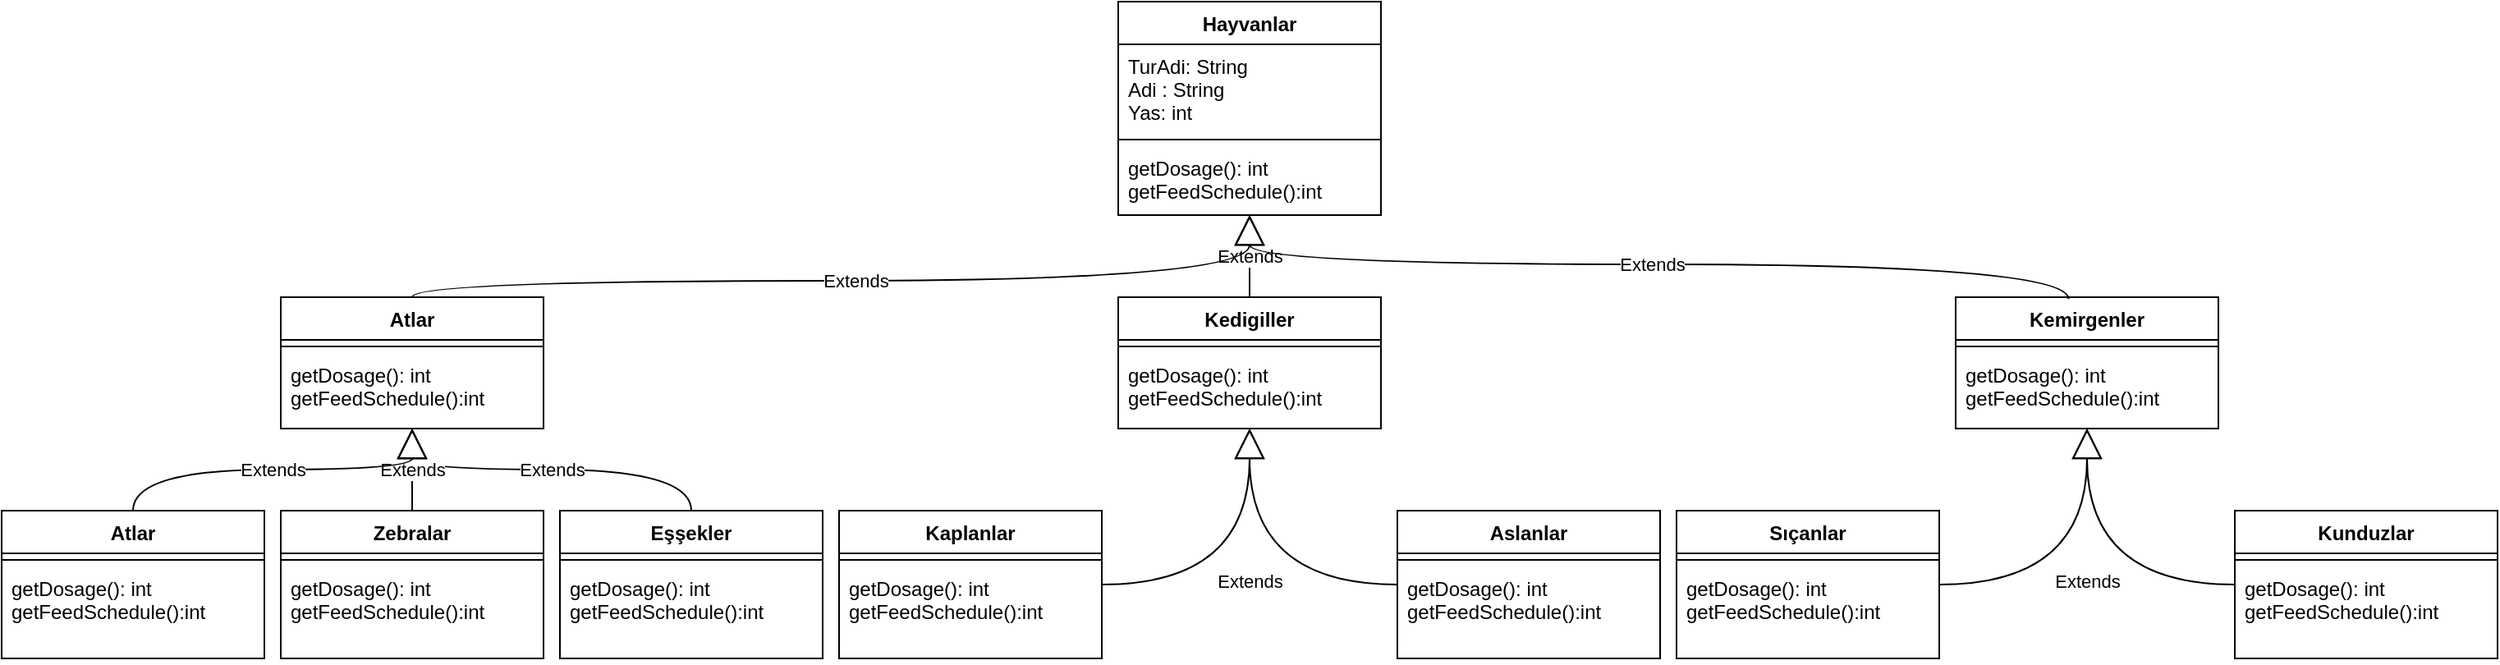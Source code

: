 <mxfile version="20.5.1" type="github">
  <diagram id="pbQOoArL55WusBrc2UMb" name="Sayfa -1">
    <mxGraphModel dx="1935" dy="1651" grid="1" gridSize="10" guides="1" tooltips="1" connect="1" arrows="1" fold="1" page="1" pageScale="1" pageWidth="827" pageHeight="1169" math="0" shadow="0">
      <root>
        <mxCell id="0" />
        <mxCell id="1" parent="0" />
        <mxCell id="lyEam4-Q6kADcq-EyU4K-1" value="Hayvanlar&#xa;" style="swimlane;fontStyle=1;align=center;verticalAlign=top;childLayout=stackLayout;horizontal=1;startSize=26;horizontalStack=0;resizeParent=1;resizeParentMax=0;resizeLast=0;collapsible=1;marginBottom=0;" vertex="1" parent="1">
          <mxGeometry x="350" y="-10" width="160" height="130" as="geometry" />
        </mxCell>
        <mxCell id="lyEam4-Q6kADcq-EyU4K-2" value="TurAdi: String&#xa;Adi : String&#xa;Yas: int" style="text;strokeColor=none;fillColor=none;align=left;verticalAlign=top;spacingLeft=4;spacingRight=4;overflow=hidden;rotatable=0;points=[[0,0.5],[1,0.5]];portConstraint=eastwest;" vertex="1" parent="lyEam4-Q6kADcq-EyU4K-1">
          <mxGeometry y="26" width="160" height="54" as="geometry" />
        </mxCell>
        <mxCell id="lyEam4-Q6kADcq-EyU4K-3" value="" style="line;strokeWidth=1;fillColor=none;align=left;verticalAlign=middle;spacingTop=-1;spacingLeft=3;spacingRight=3;rotatable=0;labelPosition=right;points=[];portConstraint=eastwest;strokeColor=inherit;" vertex="1" parent="lyEam4-Q6kADcq-EyU4K-1">
          <mxGeometry y="80" width="160" height="8" as="geometry" />
        </mxCell>
        <mxCell id="lyEam4-Q6kADcq-EyU4K-4" value="getDosage(): int&#xa;getFeedSchedule():int&#xa;" style="text;strokeColor=none;fillColor=none;align=left;verticalAlign=top;spacingLeft=4;spacingRight=4;overflow=hidden;rotatable=0;points=[[0,0.5],[1,0.5]];portConstraint=eastwest;" vertex="1" parent="lyEam4-Q6kADcq-EyU4K-1">
          <mxGeometry y="88" width="160" height="42" as="geometry" />
        </mxCell>
        <mxCell id="lyEam4-Q6kADcq-EyU4K-5" value="Atlar" style="swimlane;fontStyle=1;align=center;verticalAlign=top;childLayout=stackLayout;horizontal=1;startSize=26;horizontalStack=0;resizeParent=1;resizeParentMax=0;resizeLast=0;collapsible=1;marginBottom=0;" vertex="1" parent="1">
          <mxGeometry x="-160" y="170" width="160" height="80" as="geometry" />
        </mxCell>
        <mxCell id="lyEam4-Q6kADcq-EyU4K-6" value="" style="line;strokeWidth=1;fillColor=none;align=left;verticalAlign=middle;spacingTop=-1;spacingLeft=3;spacingRight=3;rotatable=0;labelPosition=right;points=[];portConstraint=eastwest;strokeColor=inherit;" vertex="1" parent="lyEam4-Q6kADcq-EyU4K-5">
          <mxGeometry y="26" width="160" height="8" as="geometry" />
        </mxCell>
        <mxCell id="lyEam4-Q6kADcq-EyU4K-7" value="getDosage(): int&#xa;getFeedSchedule():int&#xa;" style="text;strokeColor=none;fillColor=none;align=left;verticalAlign=top;spacingLeft=4;spacingRight=4;overflow=hidden;rotatable=0;points=[[0,0.5],[1,0.5]];portConstraint=eastwest;" vertex="1" parent="lyEam4-Q6kADcq-EyU4K-5">
          <mxGeometry y="34" width="160" height="46" as="geometry" />
        </mxCell>
        <mxCell id="lyEam4-Q6kADcq-EyU4K-8" value="Eşşekler" style="swimlane;fontStyle=1;align=center;verticalAlign=top;childLayout=stackLayout;horizontal=1;startSize=26;horizontalStack=0;resizeParent=1;resizeParentMax=0;resizeLast=0;collapsible=1;marginBottom=0;" vertex="1" parent="1">
          <mxGeometry x="10" y="300" width="160" height="90" as="geometry" />
        </mxCell>
        <mxCell id="lyEam4-Q6kADcq-EyU4K-9" value="" style="line;strokeWidth=1;fillColor=none;align=left;verticalAlign=middle;spacingTop=-1;spacingLeft=3;spacingRight=3;rotatable=0;labelPosition=right;points=[];portConstraint=eastwest;strokeColor=inherit;" vertex="1" parent="lyEam4-Q6kADcq-EyU4K-8">
          <mxGeometry y="26" width="160" height="8" as="geometry" />
        </mxCell>
        <mxCell id="lyEam4-Q6kADcq-EyU4K-10" value="getDosage(): int&#xa;getFeedSchedule():int&#xa;" style="text;strokeColor=none;fillColor=none;align=left;verticalAlign=top;spacingLeft=4;spacingRight=4;overflow=hidden;rotatable=0;points=[[0,0.5],[1,0.5]];portConstraint=eastwest;" vertex="1" parent="lyEam4-Q6kADcq-EyU4K-8">
          <mxGeometry y="34" width="160" height="56" as="geometry" />
        </mxCell>
        <mxCell id="lyEam4-Q6kADcq-EyU4K-11" value="Zebralar" style="swimlane;fontStyle=1;align=center;verticalAlign=top;childLayout=stackLayout;horizontal=1;startSize=26;horizontalStack=0;resizeParent=1;resizeParentMax=0;resizeLast=0;collapsible=1;marginBottom=0;" vertex="1" parent="1">
          <mxGeometry x="-160" y="300" width="160" height="90" as="geometry" />
        </mxCell>
        <mxCell id="lyEam4-Q6kADcq-EyU4K-12" value="" style="line;strokeWidth=1;fillColor=none;align=left;verticalAlign=middle;spacingTop=-1;spacingLeft=3;spacingRight=3;rotatable=0;labelPosition=right;points=[];portConstraint=eastwest;strokeColor=inherit;" vertex="1" parent="lyEam4-Q6kADcq-EyU4K-11">
          <mxGeometry y="26" width="160" height="8" as="geometry" />
        </mxCell>
        <mxCell id="lyEam4-Q6kADcq-EyU4K-13" value="getDosage(): int&#xa;getFeedSchedule():int&#xa;" style="text;strokeColor=none;fillColor=none;align=left;verticalAlign=top;spacingLeft=4;spacingRight=4;overflow=hidden;rotatable=0;points=[[0,0.5],[1,0.5]];portConstraint=eastwest;" vertex="1" parent="lyEam4-Q6kADcq-EyU4K-11">
          <mxGeometry y="34" width="160" height="56" as="geometry" />
        </mxCell>
        <mxCell id="lyEam4-Q6kADcq-EyU4K-14" value="Atlar" style="swimlane;fontStyle=1;align=center;verticalAlign=top;childLayout=stackLayout;horizontal=1;startSize=26;horizontalStack=0;resizeParent=1;resizeParentMax=0;resizeLast=0;collapsible=1;marginBottom=0;" vertex="1" parent="1">
          <mxGeometry x="-330" y="300" width="160" height="90" as="geometry" />
        </mxCell>
        <mxCell id="lyEam4-Q6kADcq-EyU4K-15" value="" style="line;strokeWidth=1;fillColor=none;align=left;verticalAlign=middle;spacingTop=-1;spacingLeft=3;spacingRight=3;rotatable=0;labelPosition=right;points=[];portConstraint=eastwest;strokeColor=inherit;" vertex="1" parent="lyEam4-Q6kADcq-EyU4K-14">
          <mxGeometry y="26" width="160" height="8" as="geometry" />
        </mxCell>
        <mxCell id="lyEam4-Q6kADcq-EyU4K-16" value="getDosage(): int&#xa;getFeedSchedule():int&#xa;" style="text;strokeColor=none;fillColor=none;align=left;verticalAlign=top;spacingLeft=4;spacingRight=4;overflow=hidden;rotatable=0;points=[[0,0.5],[1,0.5]];portConstraint=eastwest;" vertex="1" parent="lyEam4-Q6kADcq-EyU4K-14">
          <mxGeometry y="34" width="160" height="56" as="geometry" />
        </mxCell>
        <mxCell id="lyEam4-Q6kADcq-EyU4K-17" value="Kedigiller" style="swimlane;fontStyle=1;align=center;verticalAlign=top;childLayout=stackLayout;horizontal=1;startSize=26;horizontalStack=0;resizeParent=1;resizeParentMax=0;resizeLast=0;collapsible=1;marginBottom=0;" vertex="1" parent="1">
          <mxGeometry x="350" y="170" width="160" height="80" as="geometry" />
        </mxCell>
        <mxCell id="lyEam4-Q6kADcq-EyU4K-18" value="" style="line;strokeWidth=1;fillColor=none;align=left;verticalAlign=middle;spacingTop=-1;spacingLeft=3;spacingRight=3;rotatable=0;labelPosition=right;points=[];portConstraint=eastwest;strokeColor=inherit;" vertex="1" parent="lyEam4-Q6kADcq-EyU4K-17">
          <mxGeometry y="26" width="160" height="8" as="geometry" />
        </mxCell>
        <mxCell id="lyEam4-Q6kADcq-EyU4K-19" value="getDosage(): int&#xa;getFeedSchedule():int&#xa;&#xa;" style="text;strokeColor=none;fillColor=none;align=left;verticalAlign=top;spacingLeft=4;spacingRight=4;overflow=hidden;rotatable=0;points=[[0,0.5],[1,0.5]];portConstraint=eastwest;" vertex="1" parent="lyEam4-Q6kADcq-EyU4K-17">
          <mxGeometry y="34" width="160" height="46" as="geometry" />
        </mxCell>
        <mxCell id="lyEam4-Q6kADcq-EyU4K-20" value="Aslanlar" style="swimlane;fontStyle=1;align=center;verticalAlign=top;childLayout=stackLayout;horizontal=1;startSize=26;horizontalStack=0;resizeParent=1;resizeParentMax=0;resizeLast=0;collapsible=1;marginBottom=0;" vertex="1" parent="1">
          <mxGeometry x="520" y="300" width="160" height="90" as="geometry" />
        </mxCell>
        <mxCell id="lyEam4-Q6kADcq-EyU4K-21" value="" style="line;strokeWidth=1;fillColor=none;align=left;verticalAlign=middle;spacingTop=-1;spacingLeft=3;spacingRight=3;rotatable=0;labelPosition=right;points=[];portConstraint=eastwest;strokeColor=inherit;" vertex="1" parent="lyEam4-Q6kADcq-EyU4K-20">
          <mxGeometry y="26" width="160" height="8" as="geometry" />
        </mxCell>
        <mxCell id="lyEam4-Q6kADcq-EyU4K-22" value="getDosage(): int&#xa;getFeedSchedule():int&#xa;" style="text;strokeColor=none;fillColor=none;align=left;verticalAlign=top;spacingLeft=4;spacingRight=4;overflow=hidden;rotatable=0;points=[[0,0.5],[1,0.5]];portConstraint=eastwest;" vertex="1" parent="lyEam4-Q6kADcq-EyU4K-20">
          <mxGeometry y="34" width="160" height="56" as="geometry" />
        </mxCell>
        <mxCell id="lyEam4-Q6kADcq-EyU4K-23" value="Kaplanlar" style="swimlane;fontStyle=1;align=center;verticalAlign=top;childLayout=stackLayout;horizontal=1;startSize=26;horizontalStack=0;resizeParent=1;resizeParentMax=0;resizeLast=0;collapsible=1;marginBottom=0;" vertex="1" parent="1">
          <mxGeometry x="180" y="300" width="160" height="90" as="geometry" />
        </mxCell>
        <mxCell id="lyEam4-Q6kADcq-EyU4K-24" value="" style="line;strokeWidth=1;fillColor=none;align=left;verticalAlign=middle;spacingTop=-1;spacingLeft=3;spacingRight=3;rotatable=0;labelPosition=right;points=[];portConstraint=eastwest;strokeColor=inherit;" vertex="1" parent="lyEam4-Q6kADcq-EyU4K-23">
          <mxGeometry y="26" width="160" height="8" as="geometry" />
        </mxCell>
        <mxCell id="lyEam4-Q6kADcq-EyU4K-25" value="getDosage(): int&#xa;getFeedSchedule():int&#xa;" style="text;strokeColor=none;fillColor=none;align=left;verticalAlign=top;spacingLeft=4;spacingRight=4;overflow=hidden;rotatable=0;points=[[0,0.5],[1,0.5]];portConstraint=eastwest;" vertex="1" parent="lyEam4-Q6kADcq-EyU4K-23">
          <mxGeometry y="34" width="160" height="56" as="geometry" />
        </mxCell>
        <mxCell id="lyEam4-Q6kADcq-EyU4K-26" value="Kemirgenler" style="swimlane;fontStyle=1;align=center;verticalAlign=top;childLayout=stackLayout;horizontal=1;startSize=26;horizontalStack=0;resizeParent=1;resizeParentMax=0;resizeLast=0;collapsible=1;marginBottom=0;" vertex="1" parent="1">
          <mxGeometry x="860" y="170" width="160" height="80" as="geometry" />
        </mxCell>
        <mxCell id="lyEam4-Q6kADcq-EyU4K-27" value="" style="line;strokeWidth=1;fillColor=none;align=left;verticalAlign=middle;spacingTop=-1;spacingLeft=3;spacingRight=3;rotatable=0;labelPosition=right;points=[];portConstraint=eastwest;strokeColor=inherit;" vertex="1" parent="lyEam4-Q6kADcq-EyU4K-26">
          <mxGeometry y="26" width="160" height="8" as="geometry" />
        </mxCell>
        <mxCell id="lyEam4-Q6kADcq-EyU4K-28" value="getDosage(): int&#xa;getFeedSchedule():int&#xa;" style="text;strokeColor=none;fillColor=none;align=left;verticalAlign=top;spacingLeft=4;spacingRight=4;overflow=hidden;rotatable=0;points=[[0,0.5],[1,0.5]];portConstraint=eastwest;" vertex="1" parent="lyEam4-Q6kADcq-EyU4K-26">
          <mxGeometry y="34" width="160" height="46" as="geometry" />
        </mxCell>
        <mxCell id="lyEam4-Q6kADcq-EyU4K-29" value="Kunduzlar&#xa;" style="swimlane;fontStyle=1;align=center;verticalAlign=top;childLayout=stackLayout;horizontal=1;startSize=26;horizontalStack=0;resizeParent=1;resizeParentMax=0;resizeLast=0;collapsible=1;marginBottom=0;" vertex="1" parent="1">
          <mxGeometry x="1030" y="300" width="160" height="90" as="geometry" />
        </mxCell>
        <mxCell id="lyEam4-Q6kADcq-EyU4K-30" value="" style="line;strokeWidth=1;fillColor=none;align=left;verticalAlign=middle;spacingTop=-1;spacingLeft=3;spacingRight=3;rotatable=0;labelPosition=right;points=[];portConstraint=eastwest;strokeColor=inherit;" vertex="1" parent="lyEam4-Q6kADcq-EyU4K-29">
          <mxGeometry y="26" width="160" height="8" as="geometry" />
        </mxCell>
        <mxCell id="lyEam4-Q6kADcq-EyU4K-31" value="getDosage(): int&#xa;getFeedSchedule():int&#xa;" style="text;strokeColor=none;fillColor=none;align=left;verticalAlign=top;spacingLeft=4;spacingRight=4;overflow=hidden;rotatable=0;points=[[0,0.5],[1,0.5]];portConstraint=eastwest;" vertex="1" parent="lyEam4-Q6kADcq-EyU4K-29">
          <mxGeometry y="34" width="160" height="56" as="geometry" />
        </mxCell>
        <mxCell id="lyEam4-Q6kADcq-EyU4K-32" value="Sıçanlar" style="swimlane;fontStyle=1;align=center;verticalAlign=top;childLayout=stackLayout;horizontal=1;startSize=26;horizontalStack=0;resizeParent=1;resizeParentMax=0;resizeLast=0;collapsible=1;marginBottom=0;" vertex="1" parent="1">
          <mxGeometry x="690" y="300" width="160" height="90" as="geometry" />
        </mxCell>
        <mxCell id="lyEam4-Q6kADcq-EyU4K-33" value="" style="line;strokeWidth=1;fillColor=none;align=left;verticalAlign=middle;spacingTop=-1;spacingLeft=3;spacingRight=3;rotatable=0;labelPosition=right;points=[];portConstraint=eastwest;strokeColor=inherit;" vertex="1" parent="lyEam4-Q6kADcq-EyU4K-32">
          <mxGeometry y="26" width="160" height="8" as="geometry" />
        </mxCell>
        <mxCell id="lyEam4-Q6kADcq-EyU4K-34" value="getDosage(): int&#xa;getFeedSchedule():int&#xa;" style="text;strokeColor=none;fillColor=none;align=left;verticalAlign=top;spacingLeft=4;spacingRight=4;overflow=hidden;rotatable=0;points=[[0,0.5],[1,0.5]];portConstraint=eastwest;" vertex="1" parent="lyEam4-Q6kADcq-EyU4K-32">
          <mxGeometry y="34" width="160" height="56" as="geometry" />
        </mxCell>
        <mxCell id="lyEam4-Q6kADcq-EyU4K-35" value="Extends" style="endArrow=block;endSize=16;endFill=0;html=1;rounded=0;exitX=0.5;exitY=0;exitDx=0;exitDy=0;" edge="1" parent="1" source="lyEam4-Q6kADcq-EyU4K-17" target="lyEam4-Q6kADcq-EyU4K-1">
          <mxGeometry width="160" relative="1" as="geometry">
            <mxPoint x="440" y="230" as="sourcePoint" />
            <mxPoint x="600" y="230" as="targetPoint" />
          </mxGeometry>
        </mxCell>
        <mxCell id="lyEam4-Q6kADcq-EyU4K-36" value="Extends" style="endArrow=block;endSize=16;endFill=0;html=1;rounded=0;edgeStyle=orthogonalEdgeStyle;curved=1;" edge="1" parent="1" source="lyEam4-Q6kADcq-EyU4K-32" target="lyEam4-Q6kADcq-EyU4K-26">
          <mxGeometry width="160" relative="1" as="geometry">
            <mxPoint x="710" y="190.0" as="sourcePoint" />
            <mxPoint x="870" y="190.0" as="targetPoint" />
          </mxGeometry>
        </mxCell>
        <mxCell id="lyEam4-Q6kADcq-EyU4K-37" value="Extends" style="endArrow=block;endSize=16;endFill=0;html=1;rounded=0;edgeStyle=orthogonalEdgeStyle;curved=1;" edge="1" parent="1" source="lyEam4-Q6kADcq-EyU4K-29" target="lyEam4-Q6kADcq-EyU4K-26">
          <mxGeometry width="160" relative="1" as="geometry">
            <mxPoint x="860" y="355.0" as="sourcePoint" />
            <mxPoint x="950.0" y="260" as="targetPoint" />
          </mxGeometry>
        </mxCell>
        <mxCell id="lyEam4-Q6kADcq-EyU4K-38" value="Extends" style="endArrow=block;endSize=16;endFill=0;html=1;rounded=0;curved=1;edgeStyle=orthogonalEdgeStyle;" edge="1" parent="1" source="lyEam4-Q6kADcq-EyU4K-20" target="lyEam4-Q6kADcq-EyU4K-17">
          <mxGeometry width="160" relative="1" as="geometry">
            <mxPoint x="270.0" y="310" as="sourcePoint" />
            <mxPoint x="440" y="260" as="targetPoint" />
          </mxGeometry>
        </mxCell>
        <mxCell id="lyEam4-Q6kADcq-EyU4K-39" value="Extends" style="endArrow=block;endSize=16;endFill=0;html=1;rounded=0;curved=1;edgeStyle=orthogonalEdgeStyle;" edge="1" parent="1" source="lyEam4-Q6kADcq-EyU4K-23" target="lyEam4-Q6kADcq-EyU4K-17">
          <mxGeometry width="160" relative="1" as="geometry">
            <mxPoint x="280.0" y="320" as="sourcePoint" />
            <mxPoint x="450" y="270" as="targetPoint" />
          </mxGeometry>
        </mxCell>
        <mxCell id="lyEam4-Q6kADcq-EyU4K-40" value="Extends" style="endArrow=block;endSize=16;endFill=0;html=1;rounded=0;curved=1;edgeStyle=orthogonalEdgeStyle;exitX=0.5;exitY=0;exitDx=0;exitDy=0;" edge="1" parent="1" source="lyEam4-Q6kADcq-EyU4K-8" target="lyEam4-Q6kADcq-EyU4K-5">
          <mxGeometry width="160" relative="1" as="geometry">
            <mxPoint x="290.0" y="330" as="sourcePoint" />
            <mxPoint x="460" y="280" as="targetPoint" />
          </mxGeometry>
        </mxCell>
        <mxCell id="lyEam4-Q6kADcq-EyU4K-41" value="Extends" style="endArrow=block;endSize=16;endFill=0;html=1;rounded=0;curved=1;edgeStyle=orthogonalEdgeStyle;exitX=0.5;exitY=0;exitDx=0;exitDy=0;" edge="1" parent="1" source="lyEam4-Q6kADcq-EyU4K-11" target="lyEam4-Q6kADcq-EyU4K-5">
          <mxGeometry width="160" relative="1" as="geometry">
            <mxPoint x="300.0" y="340" as="sourcePoint" />
            <mxPoint x="470" y="290" as="targetPoint" />
          </mxGeometry>
        </mxCell>
        <mxCell id="lyEam4-Q6kADcq-EyU4K-42" value="Extends" style="endArrow=block;endSize=16;endFill=0;html=1;rounded=0;curved=1;edgeStyle=orthogonalEdgeStyle;exitX=0.5;exitY=0;exitDx=0;exitDy=0;" edge="1" parent="1" source="lyEam4-Q6kADcq-EyU4K-14" target="lyEam4-Q6kADcq-EyU4K-5">
          <mxGeometry width="160" relative="1" as="geometry">
            <mxPoint x="310.0" y="350" as="sourcePoint" />
            <mxPoint x="480" y="300" as="targetPoint" />
          </mxGeometry>
        </mxCell>
        <mxCell id="lyEam4-Q6kADcq-EyU4K-43" value="Extends" style="endArrow=block;endSize=16;endFill=0;html=1;rounded=0;curved=1;edgeStyle=orthogonalEdgeStyle;" edge="1" parent="1" source="lyEam4-Q6kADcq-EyU4K-5" target="lyEam4-Q6kADcq-EyU4K-1">
          <mxGeometry width="160" relative="1" as="geometry">
            <mxPoint x="320.0" y="360" as="sourcePoint" />
            <mxPoint x="490" y="310" as="targetPoint" />
            <Array as="points">
              <mxPoint x="-80" y="160" />
              <mxPoint x="430" y="160" />
            </Array>
          </mxGeometry>
        </mxCell>
        <mxCell id="lyEam4-Q6kADcq-EyU4K-44" value="Extends" style="endArrow=block;endSize=16;endFill=0;html=1;rounded=0;curved=1;edgeStyle=orthogonalEdgeStyle;exitX=0.43;exitY=0.014;exitDx=0;exitDy=0;exitPerimeter=0;" edge="1" parent="1" source="lyEam4-Q6kADcq-EyU4K-26" target="lyEam4-Q6kADcq-EyU4K-1">
          <mxGeometry width="160" relative="1" as="geometry">
            <mxPoint x="530" y="355.0" as="sourcePoint" />
            <mxPoint x="440" y="260" as="targetPoint" />
            <Array as="points">
              <mxPoint x="929" y="150" />
              <mxPoint x="430" y="150" />
            </Array>
          </mxGeometry>
        </mxCell>
      </root>
    </mxGraphModel>
  </diagram>
</mxfile>
